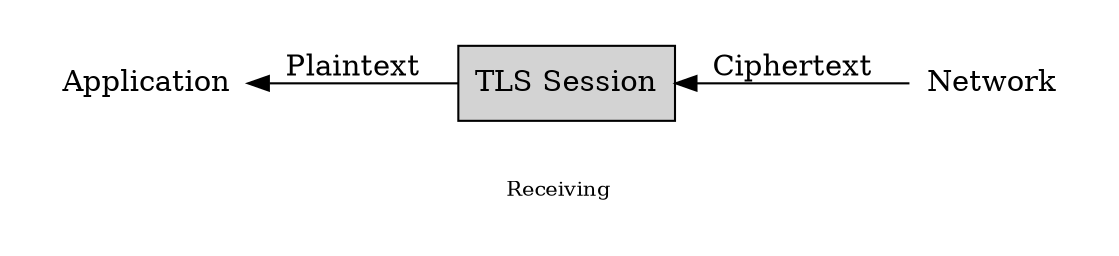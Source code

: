 digraph G {
  label = "\n\nReceiving";
  margin = 0.25;
  fontsize = 10;
  rankdir=RL;
  Application [shape=none];
  Network [shape=none];
  TLS [shape=box, style=filled, label="TLS Session"];
  TLS -> Application [label="Plaintext"];
  Network -> TLS [label="Ciphertext"];
}
